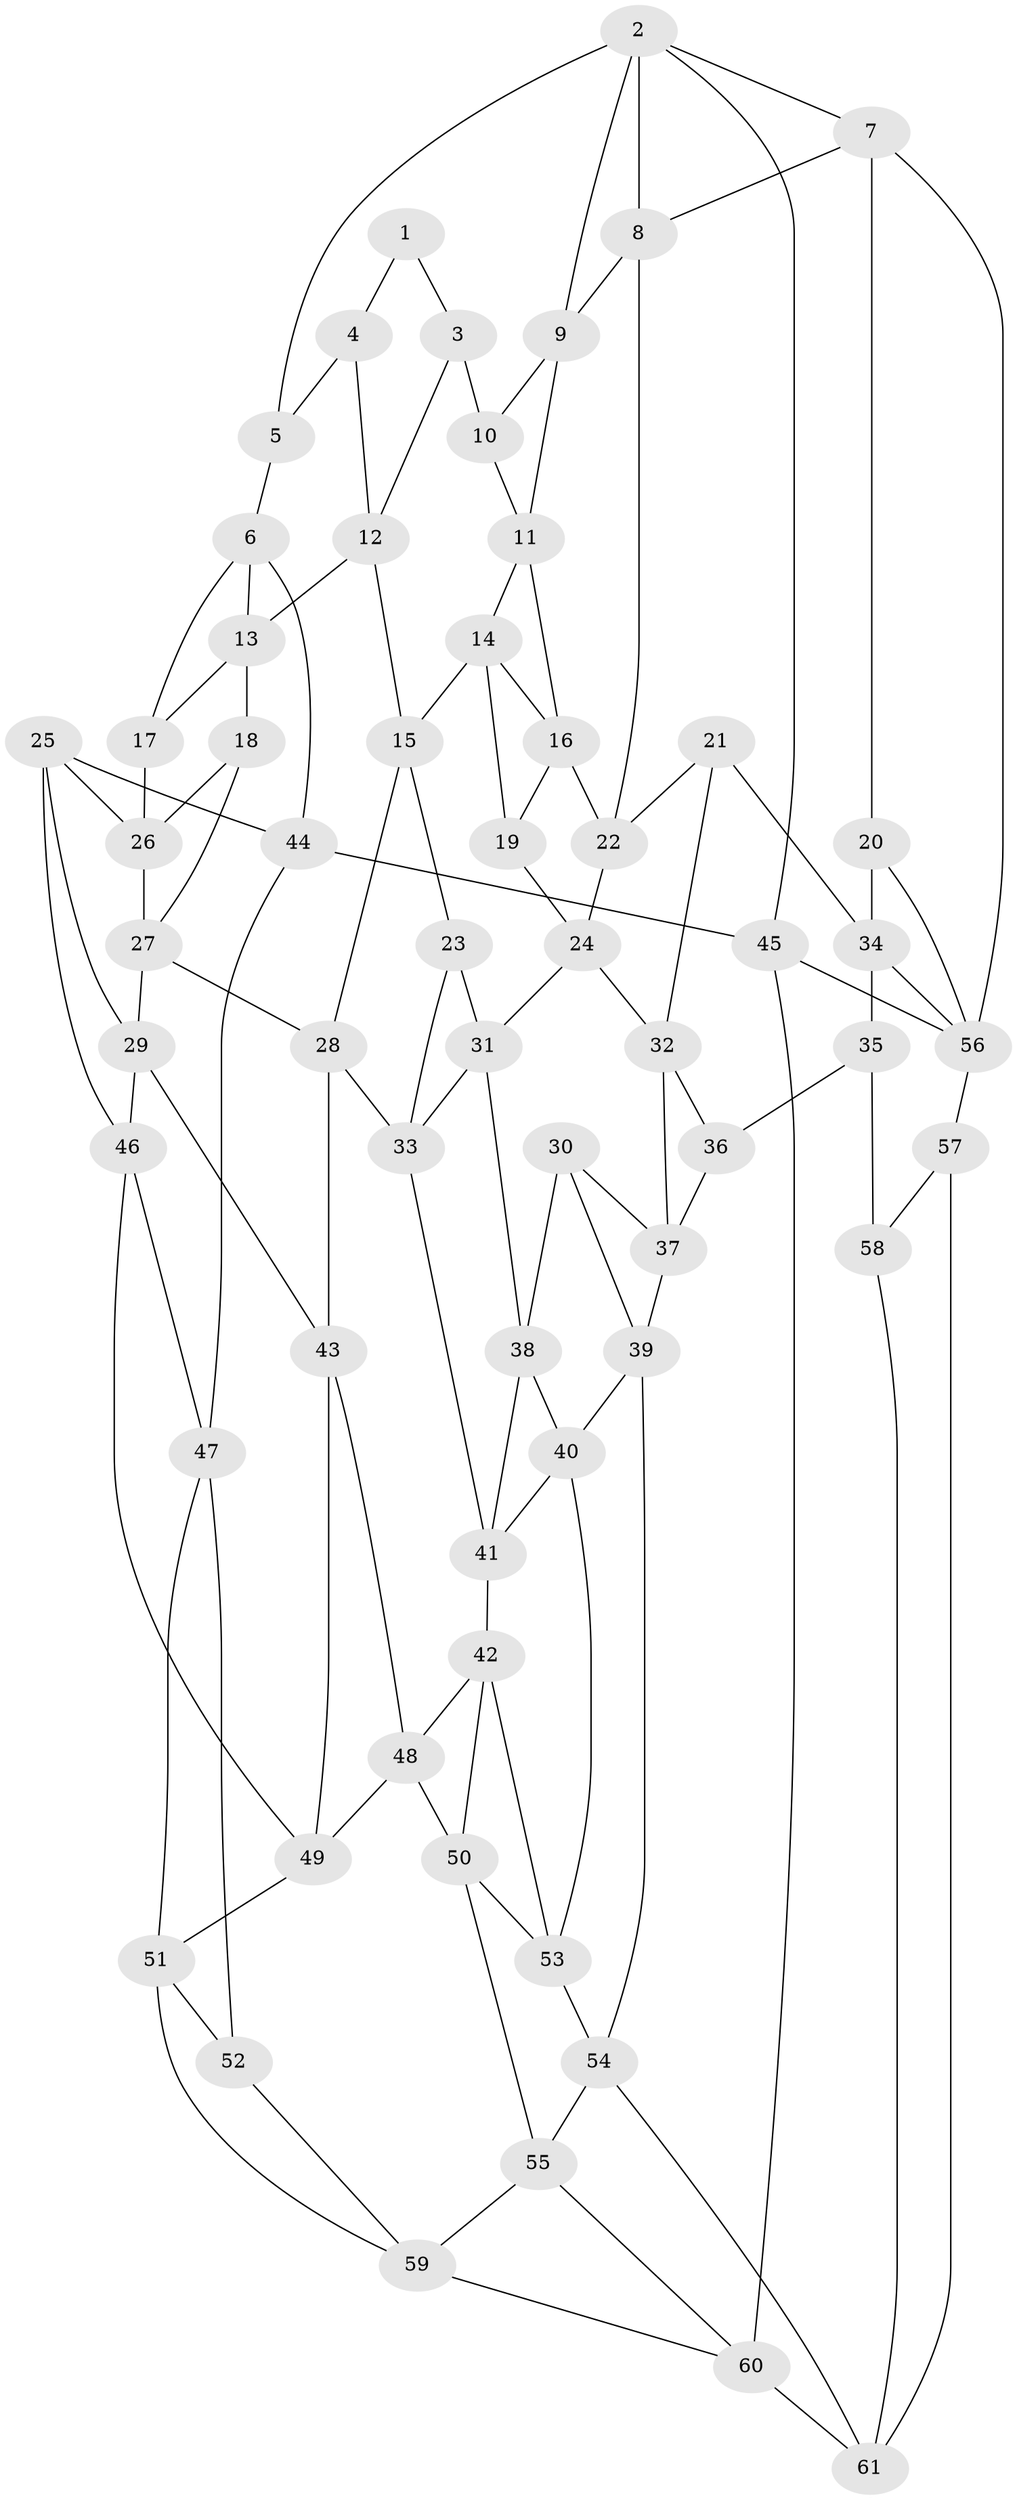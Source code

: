 // original degree distribution, {3: 0.01639344262295082, 4: 0.2459016393442623, 5: 0.5081967213114754, 6: 0.22950819672131148}
// Generated by graph-tools (version 1.1) at 2025/51/03/09/25 03:51:11]
// undirected, 61 vertices, 114 edges
graph export_dot {
graph [start="1"]
  node [color=gray90,style=filled];
  1;
  2;
  3;
  4;
  5;
  6;
  7;
  8;
  9;
  10;
  11;
  12;
  13;
  14;
  15;
  16;
  17;
  18;
  19;
  20;
  21;
  22;
  23;
  24;
  25;
  26;
  27;
  28;
  29;
  30;
  31;
  32;
  33;
  34;
  35;
  36;
  37;
  38;
  39;
  40;
  41;
  42;
  43;
  44;
  45;
  46;
  47;
  48;
  49;
  50;
  51;
  52;
  53;
  54;
  55;
  56;
  57;
  58;
  59;
  60;
  61;
  1 -- 3 [weight=1.0];
  1 -- 4 [weight=1.0];
  2 -- 5 [weight=1.0];
  2 -- 7 [weight=1.0];
  2 -- 8 [weight=1.0];
  2 -- 9 [weight=1.0];
  2 -- 45 [weight=1.0];
  3 -- 10 [weight=2.0];
  3 -- 12 [weight=1.0];
  4 -- 5 [weight=2.0];
  4 -- 12 [weight=1.0];
  5 -- 6 [weight=1.0];
  6 -- 13 [weight=1.0];
  6 -- 17 [weight=1.0];
  6 -- 44 [weight=1.0];
  7 -- 8 [weight=1.0];
  7 -- 20 [weight=1.0];
  7 -- 56 [weight=1.0];
  8 -- 9 [weight=1.0];
  8 -- 22 [weight=1.0];
  9 -- 10 [weight=1.0];
  9 -- 11 [weight=1.0];
  10 -- 11 [weight=1.0];
  11 -- 14 [weight=1.0];
  11 -- 16 [weight=1.0];
  12 -- 13 [weight=1.0];
  12 -- 15 [weight=1.0];
  13 -- 17 [weight=1.0];
  13 -- 18 [weight=1.0];
  14 -- 15 [weight=1.0];
  14 -- 16 [weight=1.0];
  14 -- 19 [weight=1.0];
  15 -- 23 [weight=1.0];
  15 -- 28 [weight=1.0];
  16 -- 19 [weight=1.0];
  16 -- 22 [weight=1.0];
  17 -- 26 [weight=1.0];
  18 -- 26 [weight=1.0];
  18 -- 27 [weight=1.0];
  19 -- 24 [weight=1.0];
  20 -- 34 [weight=1.0];
  20 -- 56 [weight=1.0];
  21 -- 22 [weight=1.0];
  21 -- 32 [weight=1.0];
  21 -- 34 [weight=1.0];
  22 -- 24 [weight=1.0];
  23 -- 31 [weight=1.0];
  23 -- 33 [weight=1.0];
  24 -- 31 [weight=1.0];
  24 -- 32 [weight=1.0];
  25 -- 26 [weight=1.0];
  25 -- 29 [weight=1.0];
  25 -- 44 [weight=1.0];
  25 -- 46 [weight=1.0];
  26 -- 27 [weight=1.0];
  27 -- 28 [weight=1.0];
  27 -- 29 [weight=1.0];
  28 -- 33 [weight=1.0];
  28 -- 43 [weight=1.0];
  29 -- 43 [weight=1.0];
  29 -- 46 [weight=1.0];
  30 -- 37 [weight=1.0];
  30 -- 38 [weight=1.0];
  30 -- 39 [weight=1.0];
  31 -- 33 [weight=1.0];
  31 -- 38 [weight=1.0];
  32 -- 36 [weight=1.0];
  32 -- 37 [weight=1.0];
  33 -- 41 [weight=1.0];
  34 -- 35 [weight=1.0];
  34 -- 56 [weight=1.0];
  35 -- 36 [weight=1.0];
  35 -- 58 [weight=2.0];
  36 -- 37 [weight=1.0];
  37 -- 39 [weight=1.0];
  38 -- 40 [weight=1.0];
  38 -- 41 [weight=1.0];
  39 -- 40 [weight=1.0];
  39 -- 54 [weight=1.0];
  40 -- 41 [weight=1.0];
  40 -- 53 [weight=1.0];
  41 -- 42 [weight=1.0];
  42 -- 48 [weight=1.0];
  42 -- 50 [weight=1.0];
  42 -- 53 [weight=1.0];
  43 -- 48 [weight=1.0];
  43 -- 49 [weight=1.0];
  44 -- 45 [weight=2.0];
  44 -- 47 [weight=1.0];
  45 -- 56 [weight=2.0];
  45 -- 60 [weight=1.0];
  46 -- 47 [weight=1.0];
  46 -- 49 [weight=1.0];
  47 -- 51 [weight=1.0];
  47 -- 52 [weight=1.0];
  48 -- 49 [weight=1.0];
  48 -- 50 [weight=1.0];
  49 -- 51 [weight=1.0];
  50 -- 53 [weight=1.0];
  50 -- 55 [weight=1.0];
  51 -- 52 [weight=1.0];
  51 -- 59 [weight=1.0];
  52 -- 59 [weight=1.0];
  53 -- 54 [weight=1.0];
  54 -- 55 [weight=1.0];
  54 -- 61 [weight=1.0];
  55 -- 59 [weight=1.0];
  55 -- 60 [weight=1.0];
  56 -- 57 [weight=1.0];
  57 -- 58 [weight=1.0];
  57 -- 61 [weight=1.0];
  58 -- 61 [weight=1.0];
  59 -- 60 [weight=1.0];
  60 -- 61 [weight=1.0];
}
